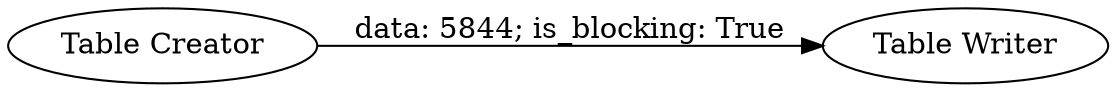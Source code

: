 digraph {
	"6794442230989646291_285" [label="Table Creator"]
	"6794442230989646291_286" [label="Table Writer"]
	"6794442230989646291_285" -> "6794442230989646291_286" [label="data: 5844; is_blocking: True"]
	rankdir=LR
}
